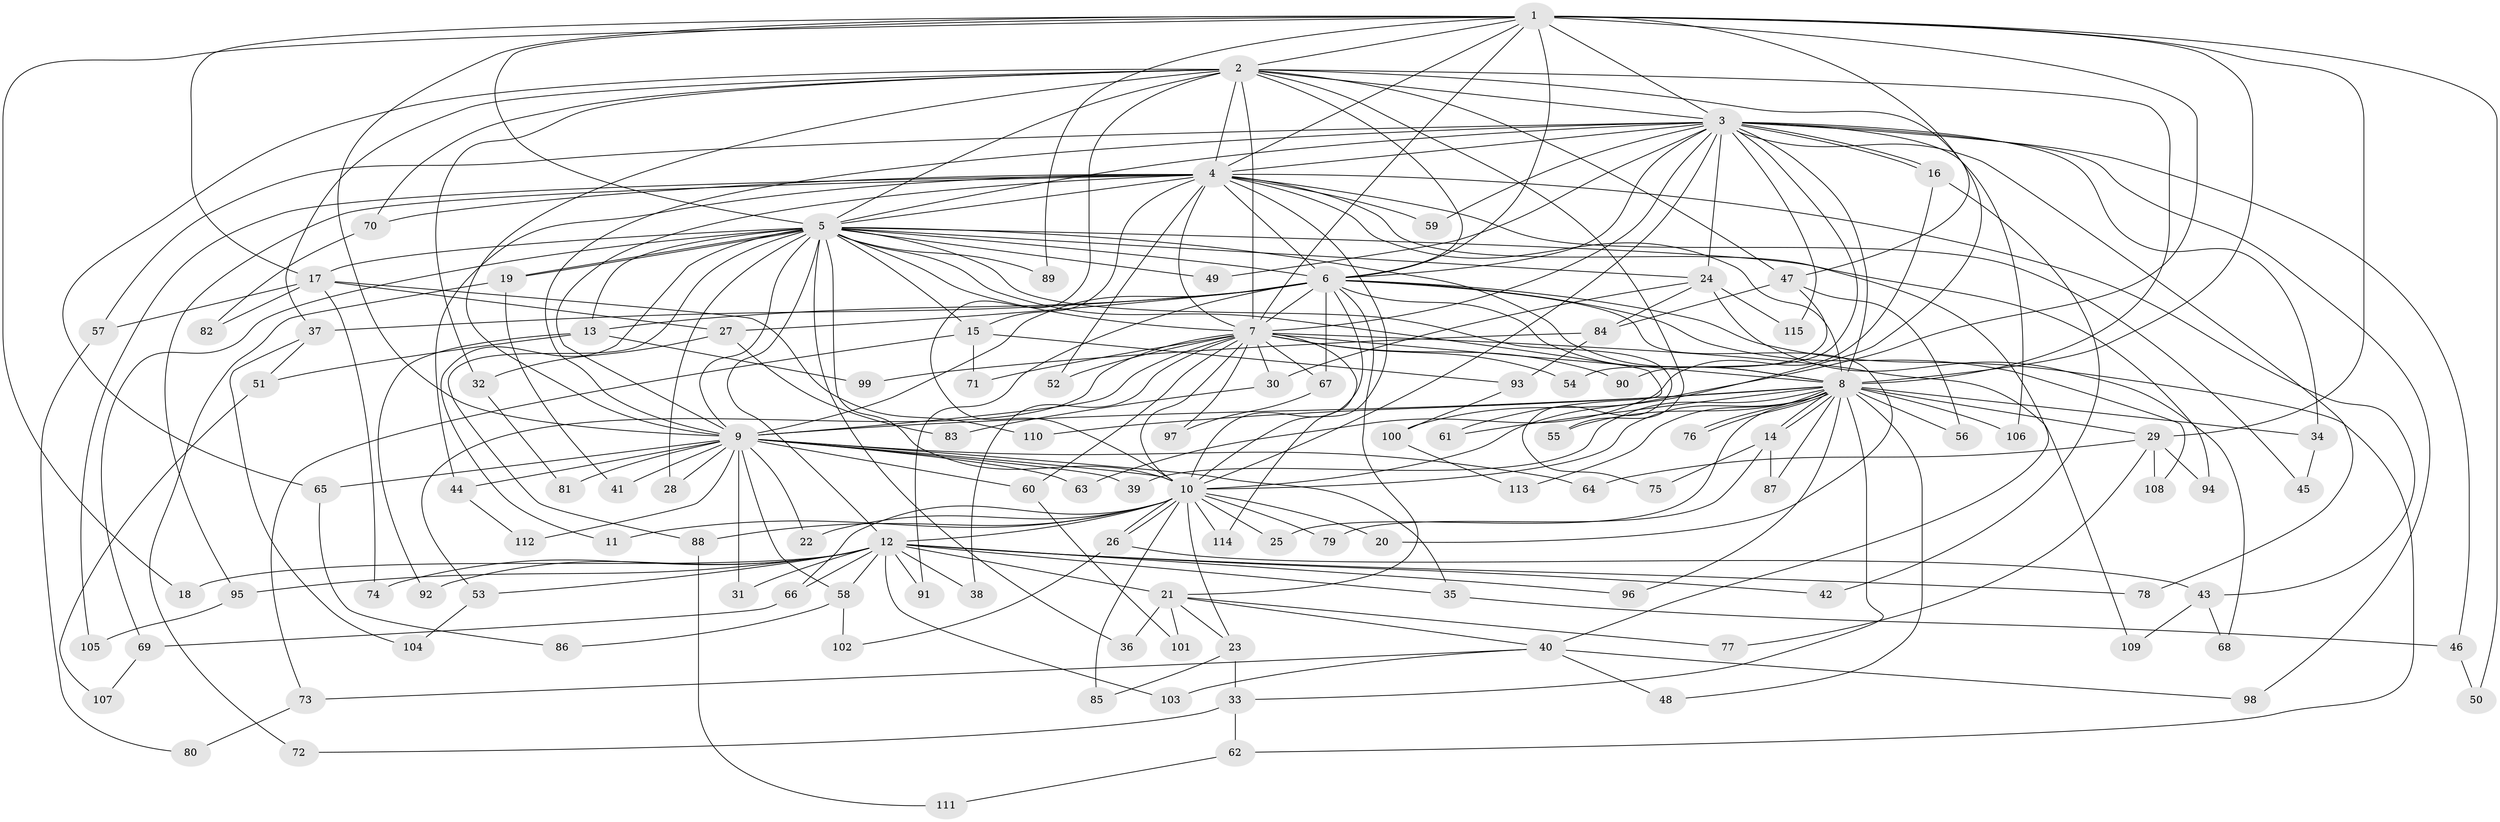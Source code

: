 // Generated by graph-tools (version 1.1) at 2025/01/03/09/25 03:01:18]
// undirected, 115 vertices, 255 edges
graph export_dot {
graph [start="1"]
  node [color=gray90,style=filled];
  1;
  2;
  3;
  4;
  5;
  6;
  7;
  8;
  9;
  10;
  11;
  12;
  13;
  14;
  15;
  16;
  17;
  18;
  19;
  20;
  21;
  22;
  23;
  24;
  25;
  26;
  27;
  28;
  29;
  30;
  31;
  32;
  33;
  34;
  35;
  36;
  37;
  38;
  39;
  40;
  41;
  42;
  43;
  44;
  45;
  46;
  47;
  48;
  49;
  50;
  51;
  52;
  53;
  54;
  55;
  56;
  57;
  58;
  59;
  60;
  61;
  62;
  63;
  64;
  65;
  66;
  67;
  68;
  69;
  70;
  71;
  72;
  73;
  74;
  75;
  76;
  77;
  78;
  79;
  80;
  81;
  82;
  83;
  84;
  85;
  86;
  87;
  88;
  89;
  90;
  91;
  92;
  93;
  94;
  95;
  96;
  97;
  98;
  99;
  100;
  101;
  102;
  103;
  104;
  105;
  106;
  107;
  108;
  109;
  110;
  111;
  112;
  113;
  114;
  115;
  1 -- 2;
  1 -- 3;
  1 -- 4;
  1 -- 5;
  1 -- 6;
  1 -- 7;
  1 -- 8;
  1 -- 9;
  1 -- 10;
  1 -- 17;
  1 -- 18;
  1 -- 29;
  1 -- 47;
  1 -- 50;
  1 -- 89;
  2 -- 3;
  2 -- 4;
  2 -- 5;
  2 -- 6;
  2 -- 7;
  2 -- 8;
  2 -- 9;
  2 -- 10;
  2 -- 32;
  2 -- 37;
  2 -- 47;
  2 -- 55;
  2 -- 65;
  2 -- 70;
  2 -- 100;
  3 -- 4;
  3 -- 5;
  3 -- 6;
  3 -- 7;
  3 -- 8;
  3 -- 9;
  3 -- 10;
  3 -- 16;
  3 -- 16;
  3 -- 24;
  3 -- 34;
  3 -- 46;
  3 -- 49;
  3 -- 57;
  3 -- 59;
  3 -- 78;
  3 -- 90;
  3 -- 98;
  3 -- 106;
  3 -- 115;
  4 -- 5;
  4 -- 6;
  4 -- 7;
  4 -- 8;
  4 -- 9;
  4 -- 10;
  4 -- 15;
  4 -- 40;
  4 -- 43;
  4 -- 44;
  4 -- 45;
  4 -- 52;
  4 -- 59;
  4 -- 70;
  4 -- 95;
  4 -- 105;
  5 -- 6;
  5 -- 7;
  5 -- 8;
  5 -- 9;
  5 -- 10;
  5 -- 11;
  5 -- 12;
  5 -- 13;
  5 -- 15;
  5 -- 17;
  5 -- 19;
  5 -- 19;
  5 -- 24;
  5 -- 28;
  5 -- 36;
  5 -- 49;
  5 -- 61;
  5 -- 69;
  5 -- 75;
  5 -- 88;
  5 -- 89;
  5 -- 94;
  6 -- 7;
  6 -- 8;
  6 -- 9;
  6 -- 10;
  6 -- 13;
  6 -- 20;
  6 -- 21;
  6 -- 27;
  6 -- 37;
  6 -- 62;
  6 -- 67;
  6 -- 91;
  6 -- 108;
  7 -- 8;
  7 -- 9;
  7 -- 10;
  7 -- 30;
  7 -- 38;
  7 -- 52;
  7 -- 53;
  7 -- 54;
  7 -- 60;
  7 -- 67;
  7 -- 71;
  7 -- 90;
  7 -- 97;
  7 -- 109;
  7 -- 114;
  8 -- 9;
  8 -- 10;
  8 -- 14;
  8 -- 14;
  8 -- 25;
  8 -- 29;
  8 -- 33;
  8 -- 34;
  8 -- 39;
  8 -- 48;
  8 -- 55;
  8 -- 56;
  8 -- 61;
  8 -- 76;
  8 -- 76;
  8 -- 87;
  8 -- 96;
  8 -- 106;
  8 -- 110;
  8 -- 113;
  9 -- 10;
  9 -- 22;
  9 -- 28;
  9 -- 31;
  9 -- 35;
  9 -- 39;
  9 -- 41;
  9 -- 44;
  9 -- 58;
  9 -- 60;
  9 -- 63;
  9 -- 64;
  9 -- 65;
  9 -- 81;
  9 -- 112;
  10 -- 11;
  10 -- 12;
  10 -- 20;
  10 -- 22;
  10 -- 23;
  10 -- 25;
  10 -- 26;
  10 -- 26;
  10 -- 66;
  10 -- 79;
  10 -- 85;
  10 -- 88;
  10 -- 114;
  12 -- 18;
  12 -- 21;
  12 -- 31;
  12 -- 35;
  12 -- 38;
  12 -- 42;
  12 -- 53;
  12 -- 58;
  12 -- 66;
  12 -- 74;
  12 -- 78;
  12 -- 91;
  12 -- 92;
  12 -- 95;
  12 -- 96;
  12 -- 103;
  13 -- 51;
  13 -- 92;
  13 -- 99;
  14 -- 75;
  14 -- 79;
  14 -- 87;
  15 -- 71;
  15 -- 73;
  15 -- 93;
  16 -- 42;
  16 -- 63;
  17 -- 27;
  17 -- 57;
  17 -- 74;
  17 -- 82;
  17 -- 110;
  19 -- 41;
  19 -- 72;
  21 -- 23;
  21 -- 36;
  21 -- 40;
  21 -- 77;
  21 -- 101;
  23 -- 33;
  23 -- 85;
  24 -- 30;
  24 -- 68;
  24 -- 84;
  24 -- 115;
  26 -- 43;
  26 -- 102;
  27 -- 32;
  27 -- 83;
  29 -- 64;
  29 -- 77;
  29 -- 94;
  29 -- 108;
  30 -- 83;
  32 -- 81;
  33 -- 62;
  33 -- 72;
  34 -- 45;
  35 -- 46;
  37 -- 51;
  37 -- 104;
  40 -- 48;
  40 -- 73;
  40 -- 98;
  40 -- 103;
  43 -- 68;
  43 -- 109;
  44 -- 112;
  46 -- 50;
  47 -- 54;
  47 -- 56;
  47 -- 84;
  51 -- 107;
  53 -- 104;
  57 -- 80;
  58 -- 86;
  58 -- 102;
  60 -- 101;
  62 -- 111;
  65 -- 86;
  66 -- 69;
  67 -- 97;
  69 -- 107;
  70 -- 82;
  73 -- 80;
  84 -- 93;
  84 -- 99;
  88 -- 111;
  93 -- 100;
  95 -- 105;
  100 -- 113;
}
